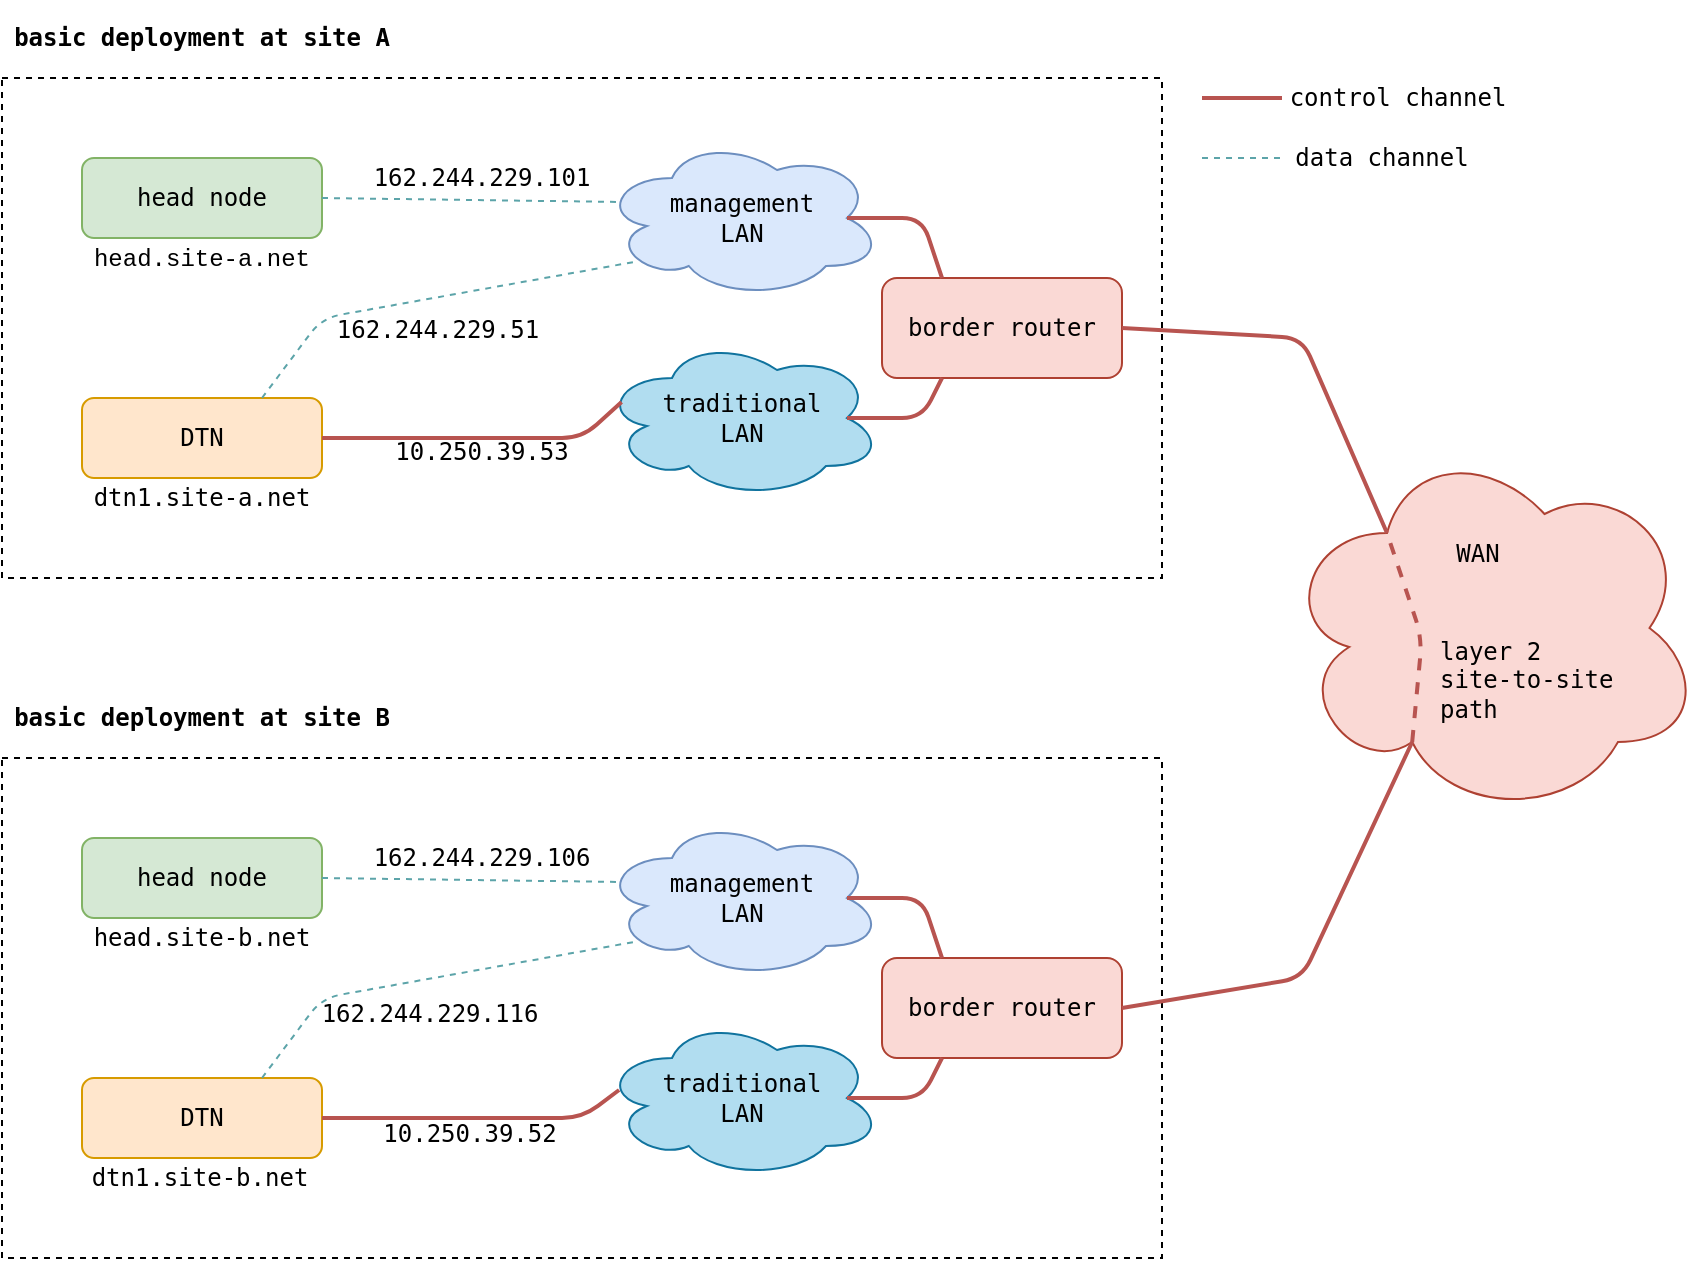 <mxfile version="11.2.2" type="device" pages="1"><diagram id="GzwsbjA25cx4Tnb8rwq6" name="Page-1"><mxGraphModel dx="1422" dy="806" grid="1" gridSize="10" guides="1" tooltips="1" connect="1" arrows="1" fold="1" page="1" pageScale="1" pageWidth="1100" pageHeight="850" math="0" shadow="0"><root><mxCell id="0"/><mxCell id="1" parent="0"/><mxCell id="Yj11z1Z7RsH6e9u3V_sa-19" value="" style="rounded=0;whiteSpace=wrap;html=1;fillColor=none;dashed=1;" parent="1" vertex="1"><mxGeometry x="40" y="120" width="580" height="250" as="geometry"/></mxCell><mxCell id="Yj11z1Z7RsH6e9u3V_sa-1" value="&lt;pre&gt;head node&lt;/pre&gt;" style="rounded=1;whiteSpace=wrap;html=1;fillColor=#d5e8d4;strokeColor=#82b366;" parent="1" vertex="1"><mxGeometry x="80" y="160" width="120" height="40" as="geometry"/></mxCell><mxCell id="Yj11z1Z7RsH6e9u3V_sa-2" value="&lt;pre&gt;DTN&lt;/pre&gt;" style="rounded=1;whiteSpace=wrap;html=1;fillColor=#ffe6cc;strokeColor=#d79b00;" parent="1" vertex="1"><mxGeometry x="80" y="280" width="120" height="40" as="geometry"/></mxCell><mxCell id="Yj11z1Z7RsH6e9u3V_sa-3" value="&lt;pre&gt;management&lt;br&gt;LAN&lt;/pre&gt;" style="ellipse;shape=cloud;whiteSpace=wrap;html=1;fillColor=#dae8fc;strokeColor=#6c8ebf;" parent="1" vertex="1"><mxGeometry x="340" y="150" width="140" height="80" as="geometry"/></mxCell><mxCell id="Yj11z1Z7RsH6e9u3V_sa-4" value="&lt;div&gt;&lt;pre&gt;traditional&lt;br&gt;LAN&lt;/pre&gt;&lt;/div&gt;" style="ellipse;shape=cloud;whiteSpace=wrap;html=1;fillColor=#b1ddf0;strokeColor=#10739e;" parent="1" vertex="1"><mxGeometry x="340" y="250" width="140" height="80" as="geometry"/></mxCell><mxCell id="Yj11z1Z7RsH6e9u3V_sa-5" value="" style="endArrow=none;html=1;exitX=1;exitY=0.5;exitDx=0;exitDy=0;entryX=0.07;entryY=0.4;entryDx=0;entryDy=0;entryPerimeter=0;strokeColor=#5CA4A9;dashed=1;" parent="1" source="Yj11z1Z7RsH6e9u3V_sa-1" target="Yj11z1Z7RsH6e9u3V_sa-3" edge="1"><mxGeometry width="50" height="50" relative="1" as="geometry"><mxPoint x="200" y="230" as="sourcePoint"/><mxPoint x="250" y="180" as="targetPoint"/></mxGeometry></mxCell><mxCell id="Yj11z1Z7RsH6e9u3V_sa-6" value="" style="endArrow=none;dashed=1;html=1;strokeColor=#5CA4A9;exitX=0.75;exitY=0;exitDx=0;exitDy=0;entryX=0.13;entryY=0.77;entryDx=0;entryDy=0;entryPerimeter=0;" parent="1" source="Yj11z1Z7RsH6e9u3V_sa-2" target="Yj11z1Z7RsH6e9u3V_sa-3" edge="1"><mxGeometry width="50" height="50" relative="1" as="geometry"><mxPoint x="220" y="290" as="sourcePoint"/><mxPoint x="270" y="240" as="targetPoint"/><Array as="points"><mxPoint x="200" y="240"/></Array></mxGeometry></mxCell><mxCell id="Yj11z1Z7RsH6e9u3V_sa-7" value="" style="endArrow=none;html=1;strokeColor=#B85450;exitX=1;exitY=0.5;exitDx=0;exitDy=0;entryX=0.07;entryY=0.4;entryDx=0;entryDy=0;entryPerimeter=0;strokeWidth=2;" parent="1" source="Yj11z1Z7RsH6e9u3V_sa-2" target="Yj11z1Z7RsH6e9u3V_sa-4" edge="1"><mxGeometry width="50" height="50" relative="1" as="geometry"><mxPoint x="230" y="350" as="sourcePoint"/><mxPoint x="280" y="300" as="targetPoint"/><Array as="points"><mxPoint x="330" y="300"/></Array></mxGeometry></mxCell><mxCell id="Yj11z1Z7RsH6e9u3V_sa-8" value="&lt;pre&gt;border router&lt;/pre&gt;" style="rounded=1;whiteSpace=wrap;html=1;fillColor=#fad9d5;strokeColor=#ae4132;" parent="1" vertex="1"><mxGeometry x="480" y="220" width="120" height="50" as="geometry"/></mxCell><mxCell id="Yj11z1Z7RsH6e9u3V_sa-9" value="" style="endArrow=none;html=1;strokeColor=#B85450;strokeWidth=2;exitX=0.875;exitY=0.5;exitDx=0;exitDy=0;exitPerimeter=0;entryX=0.25;entryY=1;entryDx=0;entryDy=0;" parent="1" source="Yj11z1Z7RsH6e9u3V_sa-4" target="Yj11z1Z7RsH6e9u3V_sa-8" edge="1"><mxGeometry width="50" height="50" relative="1" as="geometry"><mxPoint x="540" y="410" as="sourcePoint"/><mxPoint x="570" y="271" as="targetPoint"/><Array as="points"><mxPoint x="500" y="290"/></Array></mxGeometry></mxCell><mxCell id="Yj11z1Z7RsH6e9u3V_sa-10" value="" style="endArrow=none;html=1;strokeColor=#B85450;strokeWidth=2;exitX=0.875;exitY=0.5;exitDx=0;exitDy=0;exitPerimeter=0;entryX=0.25;entryY=0;entryDx=0;entryDy=0;" parent="1" source="Yj11z1Z7RsH6e9u3V_sa-3" target="Yj11z1Z7RsH6e9u3V_sa-8" edge="1"><mxGeometry width="50" height="50" relative="1" as="geometry"><mxPoint x="540" y="210" as="sourcePoint"/><mxPoint x="590" y="160" as="targetPoint"/><Array as="points"><mxPoint x="500" y="190"/></Array></mxGeometry></mxCell><mxCell id="Yj11z1Z7RsH6e9u3V_sa-13" value="&lt;font face=&quot;Courier New&quot;&gt;head.site-a.net&lt;/font&gt;" style="text;html=1;strokeColor=none;fillColor=none;align=center;verticalAlign=middle;whiteSpace=wrap;rounded=0;" parent="1" vertex="1"><mxGeometry x="80" y="200" width="120" height="20" as="geometry"/></mxCell><mxCell id="Yj11z1Z7RsH6e9u3V_sa-14" value="&lt;pre&gt;dtn1.site-a.net&lt;/pre&gt;" style="text;html=1;strokeColor=none;fillColor=none;align=center;verticalAlign=middle;whiteSpace=wrap;rounded=0;" parent="1" vertex="1"><mxGeometry x="120" y="320" width="40" height="20" as="geometry"/></mxCell><mxCell id="Yj11z1Z7RsH6e9u3V_sa-15" value="&lt;pre&gt;162.244.229.101&lt;/pre&gt;" style="text;html=1;strokeColor=none;fillColor=none;align=center;verticalAlign=middle;whiteSpace=wrap;rounded=0;" parent="1" vertex="1"><mxGeometry x="260" y="160" width="40" height="20" as="geometry"/></mxCell><mxCell id="Yj11z1Z7RsH6e9u3V_sa-16" value="&lt;pre&gt;162.244.229.51&lt;/pre&gt;" style="text;html=1;strokeColor=none;fillColor=none;align=center;verticalAlign=middle;whiteSpace=wrap;rounded=0;" parent="1" vertex="1"><mxGeometry x="238" y="236" width="40" height="20" as="geometry"/></mxCell><mxCell id="Yj11z1Z7RsH6e9u3V_sa-17" value="&lt;pre&gt;10.250.39.53&lt;/pre&gt;" style="text;html=1;strokeColor=none;fillColor=none;align=center;verticalAlign=middle;whiteSpace=wrap;rounded=0;" parent="1" vertex="1"><mxGeometry x="260" y="297" width="40" height="20" as="geometry"/></mxCell><mxCell id="Yj11z1Z7RsH6e9u3V_sa-20" value="&lt;pre&gt;&lt;b&gt;basic deployment at site A&lt;/b&gt;&lt;/pre&gt;" style="text;html=1;strokeColor=none;fillColor=none;align=center;verticalAlign=middle;whiteSpace=wrap;rounded=0;dashed=1;" parent="1" vertex="1"><mxGeometry x="120" y="90" width="40" height="20" as="geometry"/></mxCell><mxCell id="Yj11z1Z7RsH6e9u3V_sa-22" value="" style="rounded=0;whiteSpace=wrap;html=1;fillColor=none;dashed=1;" parent="1" vertex="1"><mxGeometry x="40" y="460" width="580" height="250" as="geometry"/></mxCell><mxCell id="Yj11z1Z7RsH6e9u3V_sa-23" value="&lt;pre&gt;head node&lt;/pre&gt;" style="rounded=1;whiteSpace=wrap;html=1;fillColor=#d5e8d4;strokeColor=#82b366;" parent="1" vertex="1"><mxGeometry x="80" y="500" width="120" height="40" as="geometry"/></mxCell><mxCell id="Yj11z1Z7RsH6e9u3V_sa-24" value="&lt;pre&gt;DTN&lt;/pre&gt;" style="rounded=1;whiteSpace=wrap;html=1;fillColor=#ffe6cc;strokeColor=#d79b00;" parent="1" vertex="1"><mxGeometry x="80" y="620" width="120" height="40" as="geometry"/></mxCell><mxCell id="Yj11z1Z7RsH6e9u3V_sa-25" value="&lt;pre&gt;management&lt;br&gt;LAN&lt;/pre&gt;" style="ellipse;shape=cloud;whiteSpace=wrap;html=1;fillColor=#dae8fc;strokeColor=#6c8ebf;" parent="1" vertex="1"><mxGeometry x="340" y="490" width="140" height="80" as="geometry"/></mxCell><mxCell id="Yj11z1Z7RsH6e9u3V_sa-26" value="&lt;div&gt;&lt;pre&gt;traditional&lt;br&gt;LAN&lt;/pre&gt;&lt;/div&gt;" style="ellipse;shape=cloud;whiteSpace=wrap;html=1;fillColor=#b1ddf0;strokeColor=#10739e;" parent="1" vertex="1"><mxGeometry x="340" y="590" width="140" height="80" as="geometry"/></mxCell><mxCell id="Yj11z1Z7RsH6e9u3V_sa-27" value="" style="endArrow=none;html=1;exitX=1;exitY=0.5;exitDx=0;exitDy=0;entryX=0.07;entryY=0.4;entryDx=0;entryDy=0;entryPerimeter=0;strokeColor=#5CA4A9;dashed=1;" parent="1" source="Yj11z1Z7RsH6e9u3V_sa-23" target="Yj11z1Z7RsH6e9u3V_sa-25" edge="1"><mxGeometry width="50" height="50" relative="1" as="geometry"><mxPoint x="200" y="570" as="sourcePoint"/><mxPoint x="250" y="520" as="targetPoint"/></mxGeometry></mxCell><mxCell id="Yj11z1Z7RsH6e9u3V_sa-28" value="" style="endArrow=none;dashed=1;html=1;strokeColor=#5CA4A9;exitX=0.75;exitY=0;exitDx=0;exitDy=0;entryX=0.13;entryY=0.77;entryDx=0;entryDy=0;entryPerimeter=0;" parent="1" source="Yj11z1Z7RsH6e9u3V_sa-24" target="Yj11z1Z7RsH6e9u3V_sa-25" edge="1"><mxGeometry width="50" height="50" relative="1" as="geometry"><mxPoint x="220" y="630" as="sourcePoint"/><mxPoint x="270" y="580" as="targetPoint"/><Array as="points"><mxPoint x="200" y="580"/></Array></mxGeometry></mxCell><mxCell id="Yj11z1Z7RsH6e9u3V_sa-29" value="" style="endArrow=none;html=1;strokeColor=#B85450;exitX=1;exitY=0.5;exitDx=0;exitDy=0;entryX=0.061;entryY=0.45;entryDx=0;entryDy=0;entryPerimeter=0;strokeWidth=2;" parent="1" source="Yj11z1Z7RsH6e9u3V_sa-24" target="Yj11z1Z7RsH6e9u3V_sa-26" edge="1"><mxGeometry width="50" height="50" relative="1" as="geometry"><mxPoint x="230" y="690" as="sourcePoint"/><mxPoint x="280" y="640" as="targetPoint"/><Array as="points"><mxPoint x="330" y="640"/></Array></mxGeometry></mxCell><mxCell id="Yj11z1Z7RsH6e9u3V_sa-30" value="&lt;pre&gt;border router&lt;/pre&gt;" style="rounded=1;whiteSpace=wrap;html=1;fillColor=#fad9d5;strokeColor=#ae4132;" parent="1" vertex="1"><mxGeometry x="480" y="560" width="120" height="50" as="geometry"/></mxCell><mxCell id="Yj11z1Z7RsH6e9u3V_sa-31" value="" style="endArrow=none;html=1;strokeColor=#B85450;strokeWidth=2;exitX=0.875;exitY=0.5;exitDx=0;exitDy=0;exitPerimeter=0;entryX=0.25;entryY=1;entryDx=0;entryDy=0;" parent="1" source="Yj11z1Z7RsH6e9u3V_sa-26" target="Yj11z1Z7RsH6e9u3V_sa-30" edge="1"><mxGeometry width="50" height="50" relative="1" as="geometry"><mxPoint x="540" y="750" as="sourcePoint"/><mxPoint x="570" y="611" as="targetPoint"/><Array as="points"><mxPoint x="500" y="630"/></Array></mxGeometry></mxCell><mxCell id="Yj11z1Z7RsH6e9u3V_sa-32" value="" style="endArrow=none;html=1;strokeColor=#B85450;strokeWidth=2;exitX=0.875;exitY=0.5;exitDx=0;exitDy=0;exitPerimeter=0;entryX=0.25;entryY=0;entryDx=0;entryDy=0;" parent="1" source="Yj11z1Z7RsH6e9u3V_sa-25" target="Yj11z1Z7RsH6e9u3V_sa-30" edge="1"><mxGeometry width="50" height="50" relative="1" as="geometry"><mxPoint x="540" y="550" as="sourcePoint"/><mxPoint x="590" y="500" as="targetPoint"/><Array as="points"><mxPoint x="500" y="530"/></Array></mxGeometry></mxCell><mxCell id="Yj11z1Z7RsH6e9u3V_sa-33" value="&lt;pre&gt;head.site-b.net&lt;/pre&gt;" style="text;html=1;strokeColor=none;fillColor=none;align=center;verticalAlign=middle;whiteSpace=wrap;rounded=0;" parent="1" vertex="1"><mxGeometry x="120" y="540" width="40" height="20" as="geometry"/></mxCell><mxCell id="Yj11z1Z7RsH6e9u3V_sa-34" value="&lt;pre&gt;dtn1.site-b.net&lt;/pre&gt;" style="text;html=1;strokeColor=none;fillColor=none;align=center;verticalAlign=middle;whiteSpace=wrap;rounded=0;" parent="1" vertex="1"><mxGeometry x="119" y="660" width="40" height="20" as="geometry"/></mxCell><mxCell id="Yj11z1Z7RsH6e9u3V_sa-35" value="&lt;pre&gt;162.244.229.106&lt;/pre&gt;" style="text;html=1;strokeColor=none;fillColor=none;align=center;verticalAlign=middle;whiteSpace=wrap;rounded=0;" parent="1" vertex="1"><mxGeometry x="260" y="500" width="40" height="20" as="geometry"/></mxCell><mxCell id="Yj11z1Z7RsH6e9u3V_sa-36" value="&lt;pre&gt;162.244.229.116&lt;br&gt;&lt;/pre&gt;" style="text;html=1;strokeColor=none;fillColor=none;align=center;verticalAlign=middle;whiteSpace=wrap;rounded=0;" parent="1" vertex="1"><mxGeometry x="234" y="578" width="40" height="20" as="geometry"/></mxCell><mxCell id="Yj11z1Z7RsH6e9u3V_sa-37" value="&lt;pre&gt;10.250.39.52&lt;/pre&gt;" style="text;html=1;strokeColor=none;fillColor=none;align=center;verticalAlign=middle;whiteSpace=wrap;rounded=0;" parent="1" vertex="1"><mxGeometry x="254" y="638" width="40" height="20" as="geometry"/></mxCell><mxCell id="Yj11z1Z7RsH6e9u3V_sa-38" value="&lt;pre&gt;&lt;b&gt;basic deployment at site B&lt;/b&gt;&lt;/pre&gt;" style="text;html=1;strokeColor=none;fillColor=none;align=center;verticalAlign=middle;whiteSpace=wrap;rounded=0;dashed=1;" parent="1" vertex="1"><mxGeometry x="120" y="430" width="40" height="20" as="geometry"/></mxCell><mxCell id="Yj11z1Z7RsH6e9u3V_sa-42" value="" style="ellipse;shape=cloud;whiteSpace=wrap;html=1;fillColor=#fad9d5;strokeColor=#ae4132;" parent="1" vertex="1"><mxGeometry x="680" y="300" width="210" height="190" as="geometry"/></mxCell><mxCell id="Yj11z1Z7RsH6e9u3V_sa-43" value="&lt;pre&gt;WAN&lt;/pre&gt;" style="text;html=1;strokeColor=none;fillColor=none;align=center;verticalAlign=middle;whiteSpace=wrap;rounded=0;" parent="1" vertex="1"><mxGeometry x="758" y="348" width="40" height="20" as="geometry"/></mxCell><mxCell id="Yj11z1Z7RsH6e9u3V_sa-45" value="" style="endArrow=none;html=1;strokeColor=#B85450;strokeWidth=2;exitX=1;exitY=0.5;exitDx=0;exitDy=0;entryX=0.25;entryY=0.25;entryDx=0;entryDy=0;entryPerimeter=0;" parent="1" source="Yj11z1Z7RsH6e9u3V_sa-8" target="Yj11z1Z7RsH6e9u3V_sa-42" edge="1"><mxGeometry width="50" height="50" relative="1" as="geometry"><mxPoint x="660" y="300" as="sourcePoint"/><mxPoint x="710" y="250" as="targetPoint"/><Array as="points"><mxPoint x="690" y="250"/></Array></mxGeometry></mxCell><mxCell id="Yj11z1Z7RsH6e9u3V_sa-46" value="" style="endArrow=none;html=1;strokeColor=#B85450;strokeWidth=2;exitX=1;exitY=0.5;exitDx=0;exitDy=0;entryX=0.31;entryY=0.8;entryDx=0;entryDy=0;entryPerimeter=0;" parent="1" source="Yj11z1Z7RsH6e9u3V_sa-30" target="Yj11z1Z7RsH6e9u3V_sa-42" edge="1"><mxGeometry width="50" height="50" relative="1" as="geometry"><mxPoint x="650" y="580" as="sourcePoint"/><mxPoint x="700" y="530" as="targetPoint"/><Array as="points"><mxPoint x="690" y="570"/></Array></mxGeometry></mxCell><mxCell id="Yj11z1Z7RsH6e9u3V_sa-48" value="" style="endArrow=none;html=1;strokeColor=#B85450;strokeWidth=2;entryX=0.25;entryY=0.25;entryDx=0;entryDy=0;entryPerimeter=0;exitX=0.31;exitY=0.8;exitDx=0;exitDy=0;exitPerimeter=0;dashed=1;" parent="1" source="Yj11z1Z7RsH6e9u3V_sa-42" target="Yj11z1Z7RsH6e9u3V_sa-42" edge="1"><mxGeometry width="50" height="50" relative="1" as="geometry"><mxPoint x="770" y="440" as="sourcePoint"/><mxPoint x="820" y="390" as="targetPoint"/><Array as="points"><mxPoint x="750" y="400"/></Array></mxGeometry></mxCell><mxCell id="Yj11z1Z7RsH6e9u3V_sa-49" value="&lt;div align=&quot;left&quot;&gt;&lt;pre&gt;layer 2 &lt;br&gt;site-to-site &lt;br&gt;path&lt;/pre&gt;&lt;/div&gt;" style="text;html=1;strokeColor=none;fillColor=none;align=left;verticalAlign=middle;whiteSpace=wrap;rounded=0;" parent="1" vertex="1"><mxGeometry x="757" y="411" width="40" height="20" as="geometry"/></mxCell><mxCell id="Yj11z1Z7RsH6e9u3V_sa-50" value="" style="endArrow=none;html=1;strokeColor=#B85450;strokeWidth=2;" parent="1" edge="1"><mxGeometry width="50" height="50" relative="1" as="geometry"><mxPoint x="640" y="130" as="sourcePoint"/><mxPoint x="680" y="130" as="targetPoint"/></mxGeometry></mxCell><mxCell id="Yj11z1Z7RsH6e9u3V_sa-51" value="&lt;pre&gt;control channel&lt;/pre&gt;" style="text;html=1;strokeColor=none;fillColor=none;align=center;verticalAlign=middle;whiteSpace=wrap;rounded=0;" parent="1" vertex="1"><mxGeometry x="718" y="120" width="40" height="20" as="geometry"/></mxCell><mxCell id="Yj11z1Z7RsH6e9u3V_sa-59" value="" style="endArrow=none;html=1;strokeColor=#5CA4A9;strokeWidth=1;dashed=1;" parent="1" edge="1"><mxGeometry width="50" height="50" relative="1" as="geometry"><mxPoint x="640" y="160" as="sourcePoint"/><mxPoint x="680" y="160" as="targetPoint"/></mxGeometry></mxCell><mxCell id="Yj11z1Z7RsH6e9u3V_sa-60" value="&lt;pre&gt;data channel&lt;/pre&gt;" style="text;html=1;strokeColor=none;fillColor=none;align=center;verticalAlign=middle;whiteSpace=wrap;rounded=0;" parent="1" vertex="1"><mxGeometry x="710" y="150" width="40" height="20" as="geometry"/></mxCell></root></mxGraphModel></diagram></mxfile>